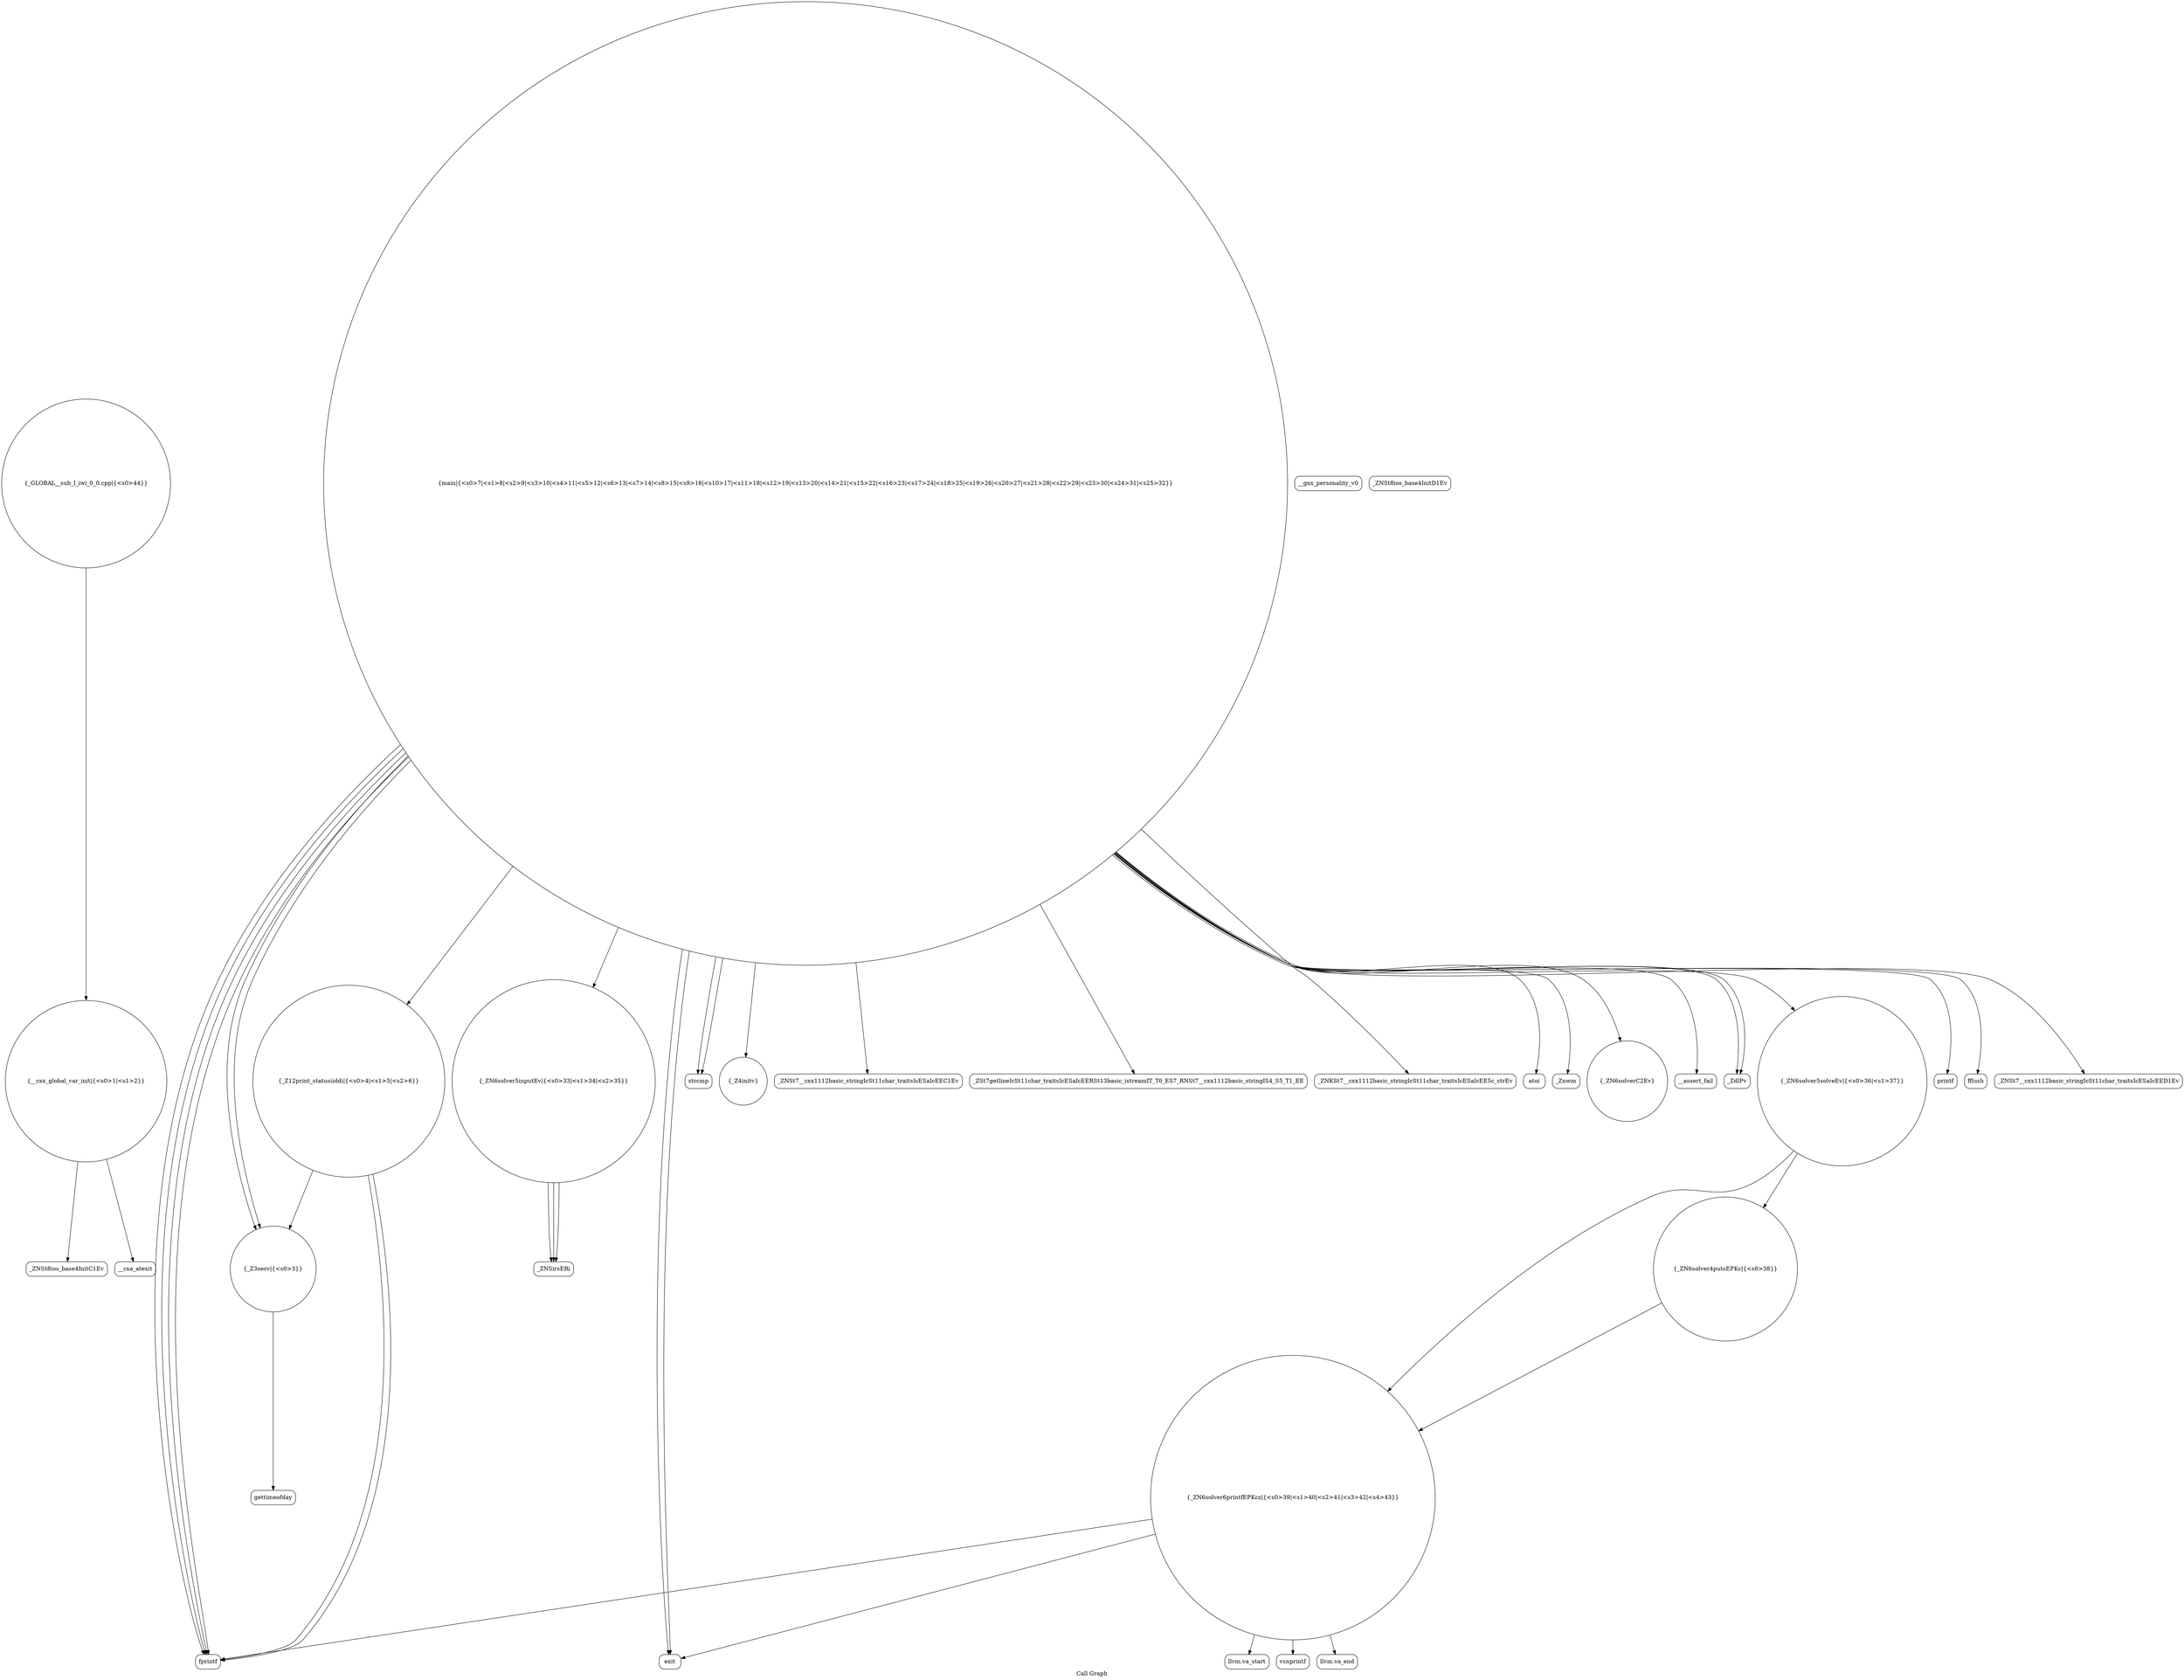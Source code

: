 digraph "Call Graph" {
	label="Call Graph";

	Node0x557bdd7de450 [shape=record,shape=circle,label="{__cxx_global_var_init|{<s0>1|<s1>2}}"];
	Node0x557bdd7de450:s0 -> Node0x557bdd7de4d0[color=black];
	Node0x557bdd7de450:s1 -> Node0x557bdd864200[color=black];
	Node0x557bdd864d80 [shape=record,shape=Mrecord,label="{_ZNSirsERi}"];
	Node0x557bdd864400 [shape=record,shape=circle,label="{_Z12print_statusiiddi|{<s0>4|<s1>5|<s2>6}}"];
	Node0x557bdd864400:s0 -> Node0x557bdd864480[color=black];
	Node0x557bdd864400:s1 -> Node0x557bdd864300[color=black];
	Node0x557bdd864400:s2 -> Node0x557bdd864480[color=black];
	Node0x557bdd864780 [shape=record,shape=Mrecord,label="{__gxx_personality_v0}"];
	Node0x557bdd864b00 [shape=record,shape=circle,label="{_ZN6solver5inputEv|{<s0>33|<s1>34|<s2>35}}"];
	Node0x557bdd864b00:s0 -> Node0x557bdd864d80[color=black];
	Node0x557bdd864b00:s1 -> Node0x557bdd864d80[color=black];
	Node0x557bdd864b00:s2 -> Node0x557bdd864d80[color=black];
	Node0x557bdd864180 [shape=record,shape=Mrecord,label="{_ZNSt8ios_base4InitD1Ev}"];
	Node0x557bdd864e80 [shape=record,shape=circle,label="{_ZN6solver6printfEPKcz|{<s0>39|<s1>40|<s2>41|<s3>42|<s4>43}}"];
	Node0x557bdd864e80:s0 -> Node0x557bdd864f00[color=black];
	Node0x557bdd864e80:s1 -> Node0x557bdd864f80[color=black];
	Node0x557bdd864e80:s2 -> Node0x557bdd865000[color=black];
	Node0x557bdd864e80:s3 -> Node0x557bdd864480[color=black];
	Node0x557bdd864e80:s4 -> Node0x557bdd864600[color=black];
	Node0x557bdd864500 [shape=record,shape=circle,label="{main|{<s0>7|<s1>8|<s2>9|<s3>10|<s4>11|<s5>12|<s6>13|<s7>14|<s8>15|<s9>16|<s10>17|<s11>18|<s12>19|<s13>20|<s14>21|<s15>22|<s16>23|<s17>24|<s18>25|<s19>26|<s20>27|<s21>28|<s22>29|<s23>30|<s24>31|<s25>32}}"];
	Node0x557bdd864500:s0 -> Node0x557bdd864580[color=black];
	Node0x557bdd864500:s1 -> Node0x557bdd864580[color=black];
	Node0x557bdd864500:s2 -> Node0x557bdd864480[color=black];
	Node0x557bdd864500:s3 -> Node0x557bdd864600[color=black];
	Node0x557bdd864500:s4 -> Node0x557bdd864300[color=black];
	Node0x557bdd864500:s5 -> Node0x557bdd864280[color=black];
	Node0x557bdd864500:s6 -> Node0x557bdd864300[color=black];
	Node0x557bdd864500:s7 -> Node0x557bdd864480[color=black];
	Node0x557bdd864500:s8 -> Node0x557bdd864680[color=black];
	Node0x557bdd864500:s9 -> Node0x557bdd864700[color=black];
	Node0x557bdd864500:s10 -> Node0x557bdd864880[color=black];
	Node0x557bdd864500:s11 -> Node0x557bdd864800[color=black];
	Node0x557bdd864500:s12 -> Node0x557bdd864480[color=black];
	Node0x557bdd864500:s13 -> Node0x557bdd864400[color=black];
	Node0x557bdd864500:s14 -> Node0x557bdd864900[color=black];
	Node0x557bdd864500:s15 -> Node0x557bdd864980[color=black];
	Node0x557bdd864500:s16 -> Node0x557bdd864a80[color=black];
	Node0x557bdd864500:s17 -> Node0x557bdd864a00[color=black];
	Node0x557bdd864500:s18 -> Node0x557bdd864b00[color=black];
	Node0x557bdd864500:s19 -> Node0x557bdd864b80[color=black];
	Node0x557bdd864500:s20 -> Node0x557bdd864c00[color=black];
	Node0x557bdd864500:s21 -> Node0x557bdd864c80[color=black];
	Node0x557bdd864500:s22 -> Node0x557bdd864a00[color=black];
	Node0x557bdd864500:s23 -> Node0x557bdd864480[color=black];
	Node0x557bdd864500:s24 -> Node0x557bdd864600[color=black];
	Node0x557bdd864500:s25 -> Node0x557bdd864d00[color=black];
	Node0x557bdd864880 [shape=record,shape=Mrecord,label="{_ZNKSt7__cxx1112basic_stringIcSt11char_traitsIcESaIcEE5c_strEv}"];
	Node0x557bdd864c00 [shape=record,shape=Mrecord,label="{printf}"];
	Node0x557bdd864280 [shape=record,shape=circle,label="{_Z4initv}"];
	Node0x557bdd864f80 [shape=record,shape=Mrecord,label="{vsnprintf}"];
	Node0x557bdd864600 [shape=record,shape=Mrecord,label="{exit}"];
	Node0x557bdd864980 [shape=record,shape=circle,label="{_ZN6solverC2Ev}"];
	Node0x557bdd864d00 [shape=record,shape=Mrecord,label="{_ZNSt7__cxx1112basic_stringIcSt11char_traitsIcESaIcEED1Ev}"];
	Node0x557bdd864380 [shape=record,shape=Mrecord,label="{gettimeofday}"];
	Node0x557bdd865080 [shape=record,shape=circle,label="{_GLOBAL__sub_I_iwi_0_0.cpp|{<s0>44}}"];
	Node0x557bdd865080:s0 -> Node0x557bdd7de450[color=black];
	Node0x557bdd864700 [shape=record,shape=Mrecord,label="{_ZSt7getlineIcSt11char_traitsIcESaIcEERSt13basic_istreamIT_T0_ES7_RNSt7__cxx1112basic_stringIS4_S5_T1_EE}"];
	Node0x557bdd864a80 [shape=record,shape=Mrecord,label="{__assert_fail}"];
	Node0x557bdd7de4d0 [shape=record,shape=Mrecord,label="{_ZNSt8ios_base4InitC1Ev}"];
	Node0x557bdd864e00 [shape=record,shape=circle,label="{_ZN6solver4putsEPKc|{<s0>38}}"];
	Node0x557bdd864e00:s0 -> Node0x557bdd864e80[color=black];
	Node0x557bdd864480 [shape=record,shape=Mrecord,label="{fprintf}"];
	Node0x557bdd864800 [shape=record,shape=Mrecord,label="{atoi}"];
	Node0x557bdd864b80 [shape=record,shape=circle,label="{_ZN6solver5solveEv|{<s0>36|<s1>37}}"];
	Node0x557bdd864b80:s0 -> Node0x557bdd864e00[color=black];
	Node0x557bdd864b80:s1 -> Node0x557bdd864e80[color=black];
	Node0x557bdd864200 [shape=record,shape=Mrecord,label="{__cxa_atexit}"];
	Node0x557bdd864f00 [shape=record,shape=Mrecord,label="{llvm.va_start}"];
	Node0x557bdd864580 [shape=record,shape=Mrecord,label="{strcmp}"];
	Node0x557bdd864900 [shape=record,shape=Mrecord,label="{_Znwm}"];
	Node0x557bdd864c80 [shape=record,shape=Mrecord,label="{fflush}"];
	Node0x557bdd864300 [shape=record,shape=circle,label="{_Z3secv|{<s0>3}}"];
	Node0x557bdd864300:s0 -> Node0x557bdd864380[color=black];
	Node0x557bdd865000 [shape=record,shape=Mrecord,label="{llvm.va_end}"];
	Node0x557bdd864680 [shape=record,shape=Mrecord,label="{_ZNSt7__cxx1112basic_stringIcSt11char_traitsIcESaIcEEC1Ev}"];
	Node0x557bdd864a00 [shape=record,shape=Mrecord,label="{_ZdlPv}"];
}
